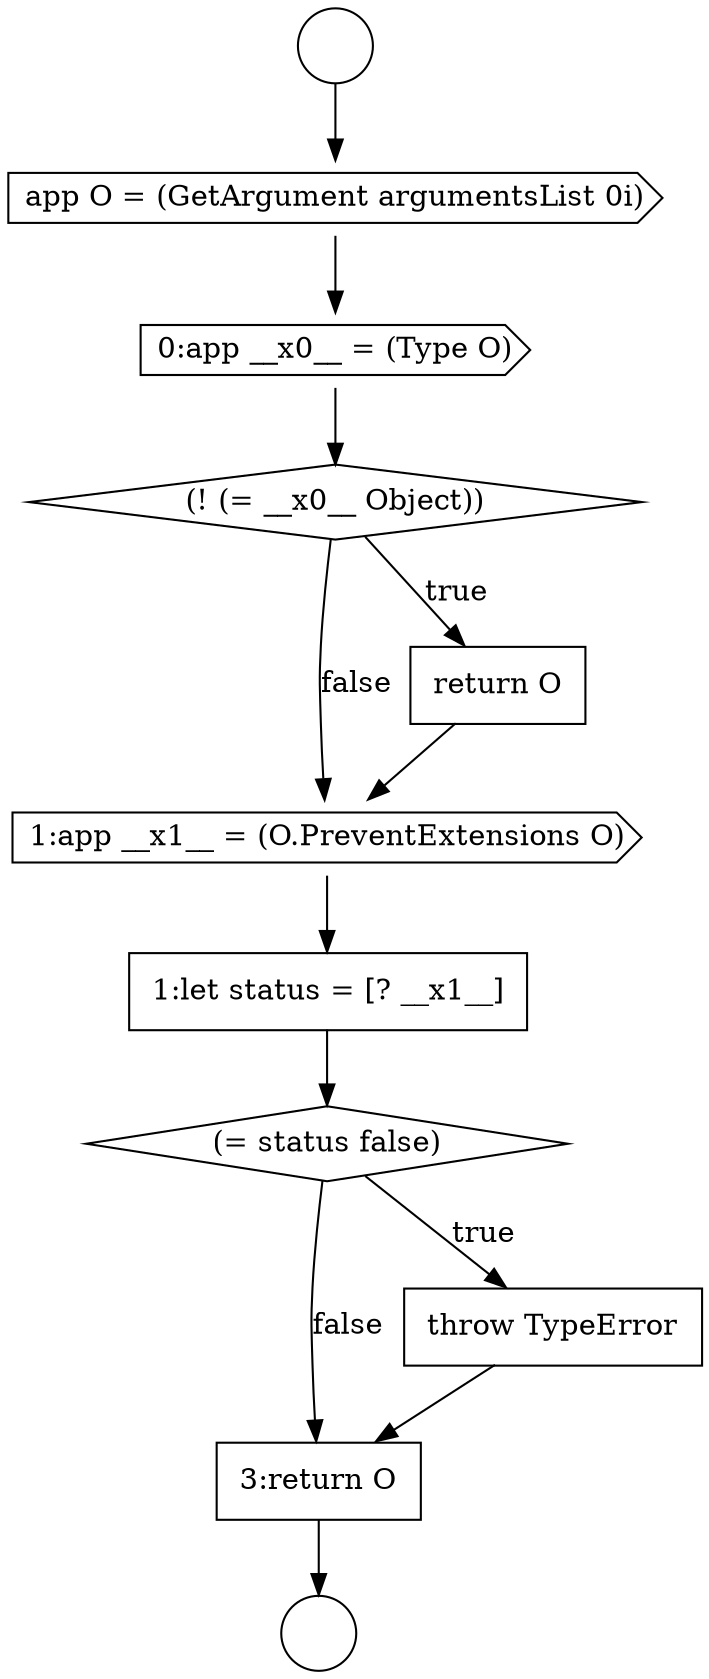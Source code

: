 digraph {
  node10446 [shape=cds, label=<<font color="black">1:app __x1__ = (O.PreventExtensions O)</font>> color="black" fillcolor="white" style=filled]
  node10442 [shape=cds, label=<<font color="black">app O = (GetArgument argumentsList 0i)</font>> color="black" fillcolor="white" style=filled]
  node10441 [shape=circle label=" " color="black" fillcolor="white" style=filled]
  node10445 [shape=none, margin=0, label=<<font color="black">
    <table border="0" cellborder="1" cellspacing="0" cellpadding="10">
      <tr><td align="left">return O</td></tr>
    </table>
  </font>> color="black" fillcolor="white" style=filled]
  node10448 [shape=diamond, label=<<font color="black">(= status false)</font>> color="black" fillcolor="white" style=filled]
  node10450 [shape=none, margin=0, label=<<font color="black">
    <table border="0" cellborder="1" cellspacing="0" cellpadding="10">
      <tr><td align="left">3:return O</td></tr>
    </table>
  </font>> color="black" fillcolor="white" style=filled]
  node10444 [shape=diamond, label=<<font color="black">(! (= __x0__ Object))</font>> color="black" fillcolor="white" style=filled]
  node10449 [shape=none, margin=0, label=<<font color="black">
    <table border="0" cellborder="1" cellspacing="0" cellpadding="10">
      <tr><td align="left">throw TypeError</td></tr>
    </table>
  </font>> color="black" fillcolor="white" style=filled]
  node10447 [shape=none, margin=0, label=<<font color="black">
    <table border="0" cellborder="1" cellspacing="0" cellpadding="10">
      <tr><td align="left">1:let status = [? __x1__]</td></tr>
    </table>
  </font>> color="black" fillcolor="white" style=filled]
  node10443 [shape=cds, label=<<font color="black">0:app __x0__ = (Type O)</font>> color="black" fillcolor="white" style=filled]
  node10440 [shape=circle label=" " color="black" fillcolor="white" style=filled]
  node10442 -> node10443 [ color="black"]
  node10444 -> node10445 [label=<<font color="black">true</font>> color="black"]
  node10444 -> node10446 [label=<<font color="black">false</font>> color="black"]
  node10448 -> node10449 [label=<<font color="black">true</font>> color="black"]
  node10448 -> node10450 [label=<<font color="black">false</font>> color="black"]
  node10450 -> node10441 [ color="black"]
  node10447 -> node10448 [ color="black"]
  node10446 -> node10447 [ color="black"]
  node10440 -> node10442 [ color="black"]
  node10443 -> node10444 [ color="black"]
  node10449 -> node10450 [ color="black"]
  node10445 -> node10446 [ color="black"]
}
